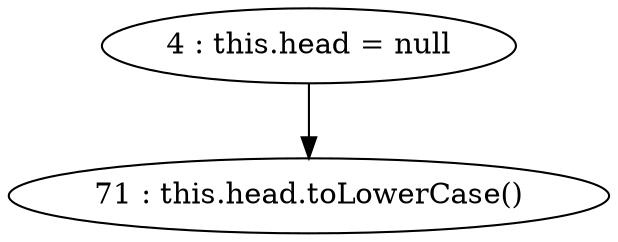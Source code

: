 digraph G {
"4 : this.head = null"
"4 : this.head = null" -> "71 : this.head.toLowerCase()"
"71 : this.head.toLowerCase()"
}